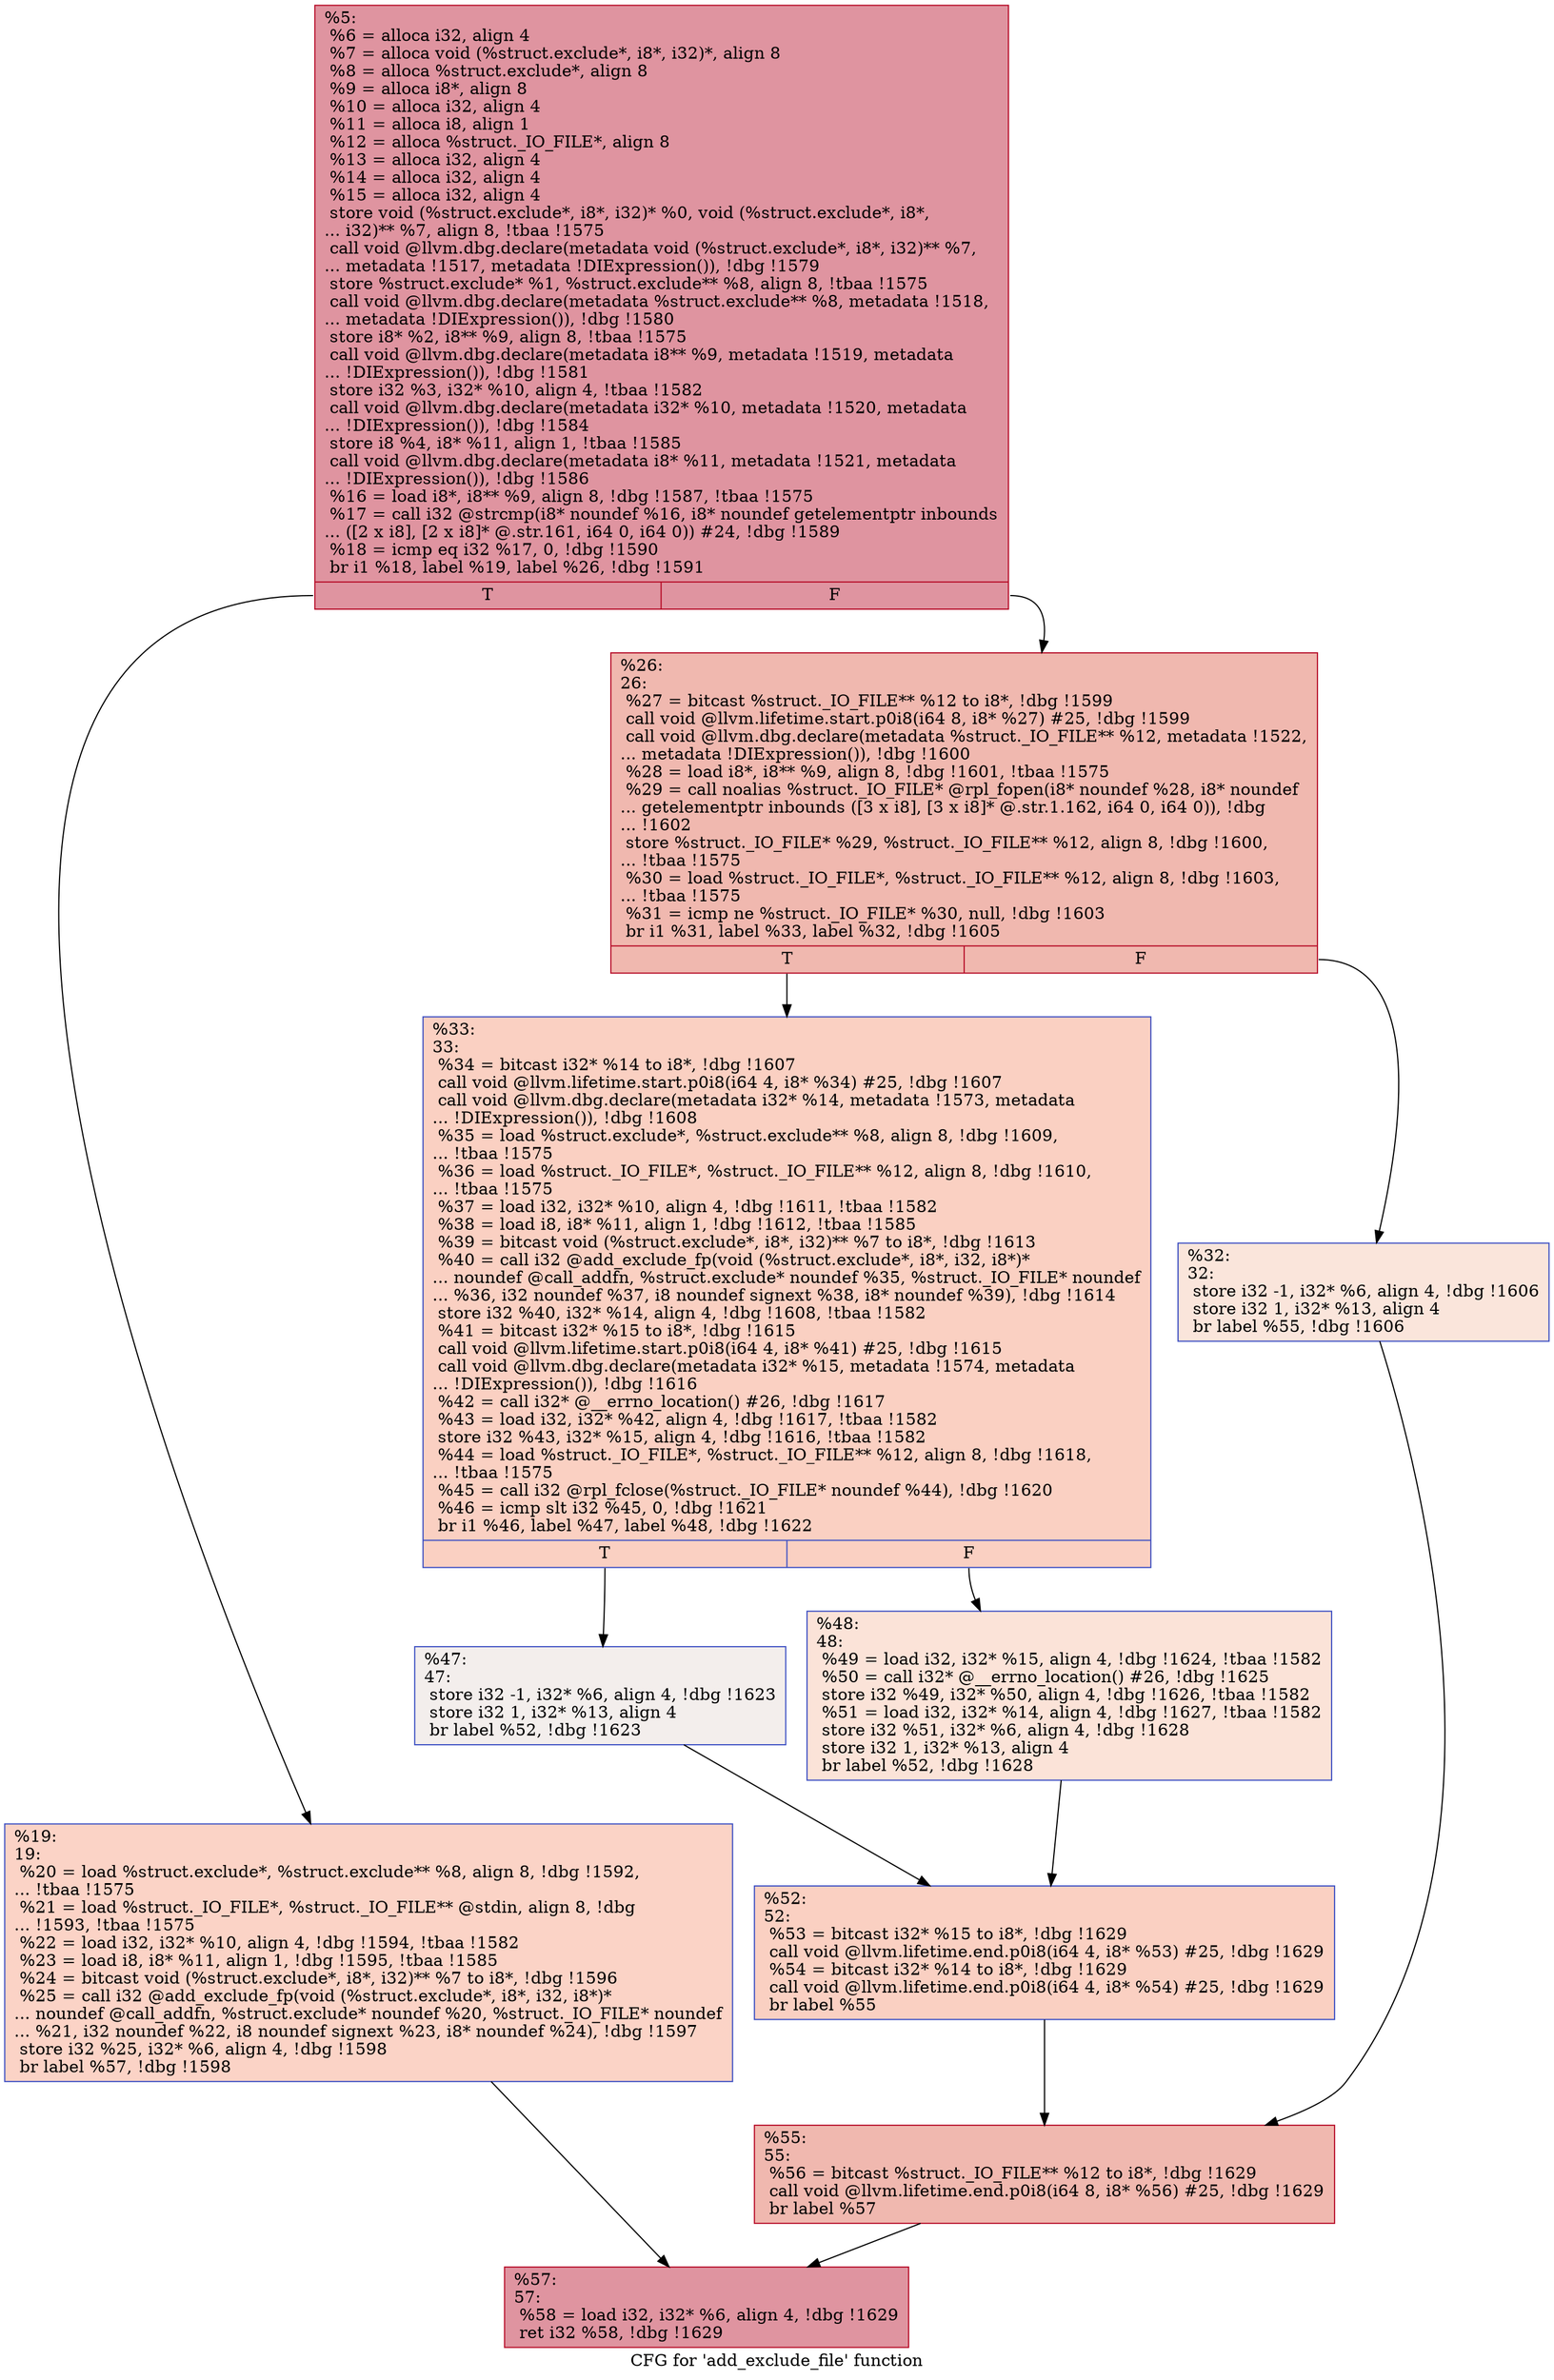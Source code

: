 digraph "CFG for 'add_exclude_file' function" {
	label="CFG for 'add_exclude_file' function";

	Node0x23b9d10 [shape=record,color="#b70d28ff", style=filled, fillcolor="#b70d2870",label="{%5:\l  %6 = alloca i32, align 4\l  %7 = alloca void (%struct.exclude*, i8*, i32)*, align 8\l  %8 = alloca %struct.exclude*, align 8\l  %9 = alloca i8*, align 8\l  %10 = alloca i32, align 4\l  %11 = alloca i8, align 1\l  %12 = alloca %struct._IO_FILE*, align 8\l  %13 = alloca i32, align 4\l  %14 = alloca i32, align 4\l  %15 = alloca i32, align 4\l  store void (%struct.exclude*, i8*, i32)* %0, void (%struct.exclude*, i8*,\l... i32)** %7, align 8, !tbaa !1575\l  call void @llvm.dbg.declare(metadata void (%struct.exclude*, i8*, i32)** %7,\l... metadata !1517, metadata !DIExpression()), !dbg !1579\l  store %struct.exclude* %1, %struct.exclude** %8, align 8, !tbaa !1575\l  call void @llvm.dbg.declare(metadata %struct.exclude** %8, metadata !1518,\l... metadata !DIExpression()), !dbg !1580\l  store i8* %2, i8** %9, align 8, !tbaa !1575\l  call void @llvm.dbg.declare(metadata i8** %9, metadata !1519, metadata\l... !DIExpression()), !dbg !1581\l  store i32 %3, i32* %10, align 4, !tbaa !1582\l  call void @llvm.dbg.declare(metadata i32* %10, metadata !1520, metadata\l... !DIExpression()), !dbg !1584\l  store i8 %4, i8* %11, align 1, !tbaa !1585\l  call void @llvm.dbg.declare(metadata i8* %11, metadata !1521, metadata\l... !DIExpression()), !dbg !1586\l  %16 = load i8*, i8** %9, align 8, !dbg !1587, !tbaa !1575\l  %17 = call i32 @strcmp(i8* noundef %16, i8* noundef getelementptr inbounds\l... ([2 x i8], [2 x i8]* @.str.161, i64 0, i64 0)) #24, !dbg !1589\l  %18 = icmp eq i32 %17, 0, !dbg !1590\l  br i1 %18, label %19, label %26, !dbg !1591\l|{<s0>T|<s1>F}}"];
	Node0x23b9d10:s0 -> Node0x23b9dc0;
	Node0x23b9d10:s1 -> Node0x23b9e10;
	Node0x23b9dc0 [shape=record,color="#3d50c3ff", style=filled, fillcolor="#f59c7d70",label="{%19:\l19:                                               \l  %20 = load %struct.exclude*, %struct.exclude** %8, align 8, !dbg !1592,\l... !tbaa !1575\l  %21 = load %struct._IO_FILE*, %struct._IO_FILE** @stdin, align 8, !dbg\l... !1593, !tbaa !1575\l  %22 = load i32, i32* %10, align 4, !dbg !1594, !tbaa !1582\l  %23 = load i8, i8* %11, align 1, !dbg !1595, !tbaa !1585\l  %24 = bitcast void (%struct.exclude*, i8*, i32)** %7 to i8*, !dbg !1596\l  %25 = call i32 @add_exclude_fp(void (%struct.exclude*, i8*, i32, i8*)*\l... noundef @call_addfn, %struct.exclude* noundef %20, %struct._IO_FILE* noundef\l... %21, i32 noundef %22, i8 noundef signext %23, i8* noundef %24), !dbg !1597\l  store i32 %25, i32* %6, align 4, !dbg !1598\l  br label %57, !dbg !1598\l}"];
	Node0x23b9dc0 -> Node0x23ba040;
	Node0x23b9e10 [shape=record,color="#b70d28ff", style=filled, fillcolor="#dc5d4a70",label="{%26:\l26:                                               \l  %27 = bitcast %struct._IO_FILE** %12 to i8*, !dbg !1599\l  call void @llvm.lifetime.start.p0i8(i64 8, i8* %27) #25, !dbg !1599\l  call void @llvm.dbg.declare(metadata %struct._IO_FILE** %12, metadata !1522,\l... metadata !DIExpression()), !dbg !1600\l  %28 = load i8*, i8** %9, align 8, !dbg !1601, !tbaa !1575\l  %29 = call noalias %struct._IO_FILE* @rpl_fopen(i8* noundef %28, i8* noundef\l... getelementptr inbounds ([3 x i8], [3 x i8]* @.str.1.162, i64 0, i64 0)), !dbg\l... !1602\l  store %struct._IO_FILE* %29, %struct._IO_FILE** %12, align 8, !dbg !1600,\l... !tbaa !1575\l  %30 = load %struct._IO_FILE*, %struct._IO_FILE** %12, align 8, !dbg !1603,\l... !tbaa !1575\l  %31 = icmp ne %struct._IO_FILE* %30, null, !dbg !1603\l  br i1 %31, label %33, label %32, !dbg !1605\l|{<s0>T|<s1>F}}"];
	Node0x23b9e10:s0 -> Node0x23b9eb0;
	Node0x23b9e10:s1 -> Node0x23b9e60;
	Node0x23b9e60 [shape=record,color="#3d50c3ff", style=filled, fillcolor="#f4c5ad70",label="{%32:\l32:                                               \l  store i32 -1, i32* %6, align 4, !dbg !1606\l  store i32 1, i32* %13, align 4\l  br label %55, !dbg !1606\l}"];
	Node0x23b9e60 -> Node0x23b9ff0;
	Node0x23b9eb0 [shape=record,color="#3d50c3ff", style=filled, fillcolor="#f3947570",label="{%33:\l33:                                               \l  %34 = bitcast i32* %14 to i8*, !dbg !1607\l  call void @llvm.lifetime.start.p0i8(i64 4, i8* %34) #25, !dbg !1607\l  call void @llvm.dbg.declare(metadata i32* %14, metadata !1573, metadata\l... !DIExpression()), !dbg !1608\l  %35 = load %struct.exclude*, %struct.exclude** %8, align 8, !dbg !1609,\l... !tbaa !1575\l  %36 = load %struct._IO_FILE*, %struct._IO_FILE** %12, align 8, !dbg !1610,\l... !tbaa !1575\l  %37 = load i32, i32* %10, align 4, !dbg !1611, !tbaa !1582\l  %38 = load i8, i8* %11, align 1, !dbg !1612, !tbaa !1585\l  %39 = bitcast void (%struct.exclude*, i8*, i32)** %7 to i8*, !dbg !1613\l  %40 = call i32 @add_exclude_fp(void (%struct.exclude*, i8*, i32, i8*)*\l... noundef @call_addfn, %struct.exclude* noundef %35, %struct._IO_FILE* noundef\l... %36, i32 noundef %37, i8 noundef signext %38, i8* noundef %39), !dbg !1614\l  store i32 %40, i32* %14, align 4, !dbg !1608, !tbaa !1582\l  %41 = bitcast i32* %15 to i8*, !dbg !1615\l  call void @llvm.lifetime.start.p0i8(i64 4, i8* %41) #25, !dbg !1615\l  call void @llvm.dbg.declare(metadata i32* %15, metadata !1574, metadata\l... !DIExpression()), !dbg !1616\l  %42 = call i32* @__errno_location() #26, !dbg !1617\l  %43 = load i32, i32* %42, align 4, !dbg !1617, !tbaa !1582\l  store i32 %43, i32* %15, align 4, !dbg !1616, !tbaa !1582\l  %44 = load %struct._IO_FILE*, %struct._IO_FILE** %12, align 8, !dbg !1618,\l... !tbaa !1575\l  %45 = call i32 @rpl_fclose(%struct._IO_FILE* noundef %44), !dbg !1620\l  %46 = icmp slt i32 %45, 0, !dbg !1621\l  br i1 %46, label %47, label %48, !dbg !1622\l|{<s0>T|<s1>F}}"];
	Node0x23b9eb0:s0 -> Node0x23b9f00;
	Node0x23b9eb0:s1 -> Node0x23b9f50;
	Node0x23b9f00 [shape=record,color="#3d50c3ff", style=filled, fillcolor="#e3d9d370",label="{%47:\l47:                                               \l  store i32 -1, i32* %6, align 4, !dbg !1623\l  store i32 1, i32* %13, align 4\l  br label %52, !dbg !1623\l}"];
	Node0x23b9f00 -> Node0x23b9fa0;
	Node0x23b9f50 [shape=record,color="#3d50c3ff", style=filled, fillcolor="#f6bfa670",label="{%48:\l48:                                               \l  %49 = load i32, i32* %15, align 4, !dbg !1624, !tbaa !1582\l  %50 = call i32* @__errno_location() #26, !dbg !1625\l  store i32 %49, i32* %50, align 4, !dbg !1626, !tbaa !1582\l  %51 = load i32, i32* %14, align 4, !dbg !1627, !tbaa !1582\l  store i32 %51, i32* %6, align 4, !dbg !1628\l  store i32 1, i32* %13, align 4\l  br label %52, !dbg !1628\l}"];
	Node0x23b9f50 -> Node0x23b9fa0;
	Node0x23b9fa0 [shape=record,color="#3d50c3ff", style=filled, fillcolor="#f3947570",label="{%52:\l52:                                               \l  %53 = bitcast i32* %15 to i8*, !dbg !1629\l  call void @llvm.lifetime.end.p0i8(i64 4, i8* %53) #25, !dbg !1629\l  %54 = bitcast i32* %14 to i8*, !dbg !1629\l  call void @llvm.lifetime.end.p0i8(i64 4, i8* %54) #25, !dbg !1629\l  br label %55\l}"];
	Node0x23b9fa0 -> Node0x23b9ff0;
	Node0x23b9ff0 [shape=record,color="#b70d28ff", style=filled, fillcolor="#dc5d4a70",label="{%55:\l55:                                               \l  %56 = bitcast %struct._IO_FILE** %12 to i8*, !dbg !1629\l  call void @llvm.lifetime.end.p0i8(i64 8, i8* %56) #25, !dbg !1629\l  br label %57\l}"];
	Node0x23b9ff0 -> Node0x23ba040;
	Node0x23ba040 [shape=record,color="#b70d28ff", style=filled, fillcolor="#b70d2870",label="{%57:\l57:                                               \l  %58 = load i32, i32* %6, align 4, !dbg !1629\l  ret i32 %58, !dbg !1629\l}"];
}
